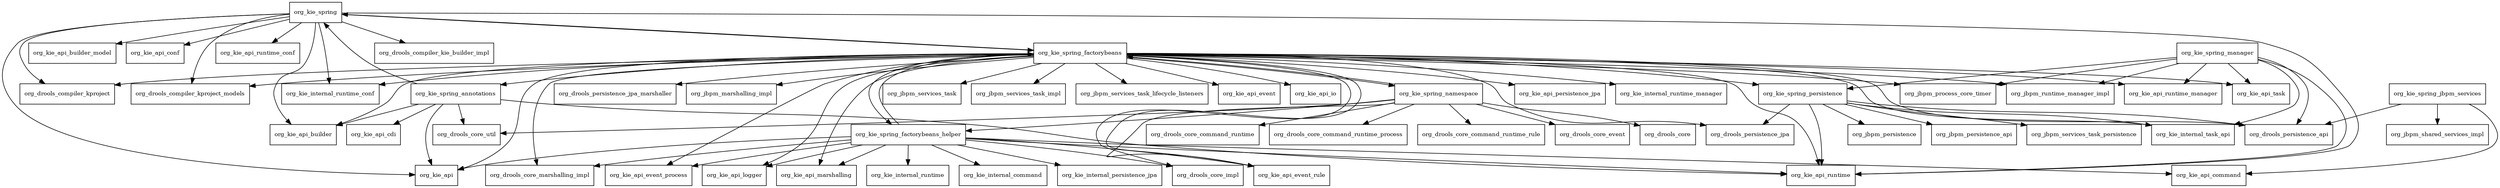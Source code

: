 digraph kie_spring_7_16_0_Final_package_dependencies {
  node [shape = box, fontsize=10.0];
  org_kie_spring -> org_drools_compiler_kie_builder_impl;
  org_kie_spring -> org_drools_compiler_kproject;
  org_kie_spring -> org_drools_compiler_kproject_models;
  org_kie_spring -> org_kie_api;
  org_kie_spring -> org_kie_api_builder;
  org_kie_spring -> org_kie_api_builder_model;
  org_kie_spring -> org_kie_api_conf;
  org_kie_spring -> org_kie_api_runtime;
  org_kie_spring -> org_kie_api_runtime_conf;
  org_kie_spring -> org_kie_internal_runtime_conf;
  org_kie_spring -> org_kie_spring_factorybeans;
  org_kie_spring_annotations -> org_drools_core_util;
  org_kie_spring_annotations -> org_kie_api;
  org_kie_spring_annotations -> org_kie_api_builder;
  org_kie_spring_annotations -> org_kie_api_cdi;
  org_kie_spring_annotations -> org_kie_api_runtime;
  org_kie_spring_annotations -> org_kie_spring;
  org_kie_spring_factorybeans -> org_drools_compiler_kproject;
  org_kie_spring_factorybeans -> org_drools_compiler_kproject_models;
  org_kie_spring_factorybeans -> org_drools_core_impl;
  org_kie_spring_factorybeans -> org_drools_core_marshalling_impl;
  org_kie_spring_factorybeans -> org_drools_persistence_api;
  org_kie_spring_factorybeans -> org_drools_persistence_jpa;
  org_kie_spring_factorybeans -> org_drools_persistence_jpa_marshaller;
  org_kie_spring_factorybeans -> org_jbpm_marshalling_impl;
  org_kie_spring_factorybeans -> org_jbpm_process_core_timer;
  org_kie_spring_factorybeans -> org_jbpm_runtime_manager_impl;
  org_kie_spring_factorybeans -> org_jbpm_services_task;
  org_kie_spring_factorybeans -> org_jbpm_services_task_impl;
  org_kie_spring_factorybeans -> org_jbpm_services_task_lifecycle_listeners;
  org_kie_spring_factorybeans -> org_kie_api;
  org_kie_spring_factorybeans -> org_kie_api_builder;
  org_kie_spring_factorybeans -> org_kie_api_event;
  org_kie_spring_factorybeans -> org_kie_api_event_process;
  org_kie_spring_factorybeans -> org_kie_api_event_rule;
  org_kie_spring_factorybeans -> org_kie_api_io;
  org_kie_spring_factorybeans -> org_kie_api_logger;
  org_kie_spring_factorybeans -> org_kie_api_marshalling;
  org_kie_spring_factorybeans -> org_kie_api_persistence_jpa;
  org_kie_spring_factorybeans -> org_kie_api_runtime;
  org_kie_spring_factorybeans -> org_kie_api_runtime_manager;
  org_kie_spring_factorybeans -> org_kie_api_task;
  org_kie_spring_factorybeans -> org_kie_internal_runtime_conf;
  org_kie_spring_factorybeans -> org_kie_internal_runtime_manager;
  org_kie_spring_factorybeans -> org_kie_internal_task_api;
  org_kie_spring_factorybeans -> org_kie_spring;
  org_kie_spring_factorybeans -> org_kie_spring_annotations;
  org_kie_spring_factorybeans -> org_kie_spring_factorybeans_helper;
  org_kie_spring_factorybeans -> org_kie_spring_namespace;
  org_kie_spring_factorybeans -> org_kie_spring_persistence;
  org_kie_spring_factorybeans_helper -> org_drools_core_impl;
  org_kie_spring_factorybeans_helper -> org_drools_core_marshalling_impl;
  org_kie_spring_factorybeans_helper -> org_kie_api;
  org_kie_spring_factorybeans_helper -> org_kie_api_command;
  org_kie_spring_factorybeans_helper -> org_kie_api_event_process;
  org_kie_spring_factorybeans_helper -> org_kie_api_event_rule;
  org_kie_spring_factorybeans_helper -> org_kie_api_logger;
  org_kie_spring_factorybeans_helper -> org_kie_api_marshalling;
  org_kie_spring_factorybeans_helper -> org_kie_api_runtime;
  org_kie_spring_factorybeans_helper -> org_kie_internal_command;
  org_kie_spring_factorybeans_helper -> org_kie_internal_persistence_jpa;
  org_kie_spring_factorybeans_helper -> org_kie_internal_runtime;
  org_kie_spring_factorybeans_helper -> org_kie_spring_factorybeans;
  org_kie_spring_jbpm_services -> org_drools_persistence_api;
  org_kie_spring_jbpm_services -> org_jbpm_shared_services_impl;
  org_kie_spring_jbpm_services -> org_kie_api_command;
  org_kie_spring_manager -> org_drools_persistence_api;
  org_kie_spring_manager -> org_jbpm_process_core_timer;
  org_kie_spring_manager -> org_jbpm_runtime_manager_impl;
  org_kie_spring_manager -> org_kie_api_runtime;
  org_kie_spring_manager -> org_kie_api_runtime_manager;
  org_kie_spring_manager -> org_kie_api_task;
  org_kie_spring_manager -> org_kie_internal_task_api;
  org_kie_spring_manager -> org_kie_spring_persistence;
  org_kie_spring_namespace -> org_drools_core;
  org_kie_spring_namespace -> org_drools_core_command_runtime;
  org_kie_spring_namespace -> org_drools_core_command_runtime_process;
  org_kie_spring_namespace -> org_drools_core_command_runtime_rule;
  org_kie_spring_namespace -> org_drools_core_event;
  org_kie_spring_namespace -> org_drools_core_util;
  org_kie_spring_namespace -> org_kie_api_event_rule;
  org_kie_spring_namespace -> org_kie_spring_factorybeans;
  org_kie_spring_namespace -> org_kie_spring_factorybeans_helper;
  org_kie_spring_persistence -> org_drools_persistence_api;
  org_kie_spring_persistence -> org_drools_persistence_jpa;
  org_kie_spring_persistence -> org_jbpm_persistence;
  org_kie_spring_persistence -> org_jbpm_persistence_api;
  org_kie_spring_persistence -> org_jbpm_services_task_persistence;
  org_kie_spring_persistence -> org_kie_api_runtime;
  org_kie_spring_persistence -> org_kie_internal_task_api;
}
